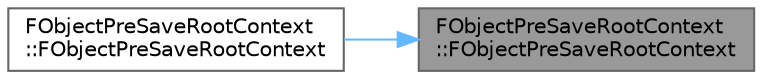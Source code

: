 digraph "FObjectPreSaveRootContext::FObjectPreSaveRootContext"
{
 // INTERACTIVE_SVG=YES
 // LATEX_PDF_SIZE
  bgcolor="transparent";
  edge [fontname=Helvetica,fontsize=10,labelfontname=Helvetica,labelfontsize=10];
  node [fontname=Helvetica,fontsize=10,shape=box,height=0.2,width=0.4];
  rankdir="RL";
  Node1 [id="Node000001",label="FObjectPreSaveRootContext\l::FObjectPreSaveRootContext",height=0.2,width=0.4,color="gray40", fillcolor="grey60", style="filled", fontcolor="black",tooltip=" "];
  Node1 -> Node2 [id="edge1_Node000001_Node000002",dir="back",color="steelblue1",style="solid",tooltip=" "];
  Node2 [id="Node000002",label="FObjectPreSaveRootContext\l::FObjectPreSaveRootContext",height=0.2,width=0.4,color="grey40", fillcolor="white", style="filled",URL="$df/ddc/classFObjectPreSaveRootContext.html#ab580bd0a7884abd1fc41cefd8bfb5151",tooltip=" "];
}
